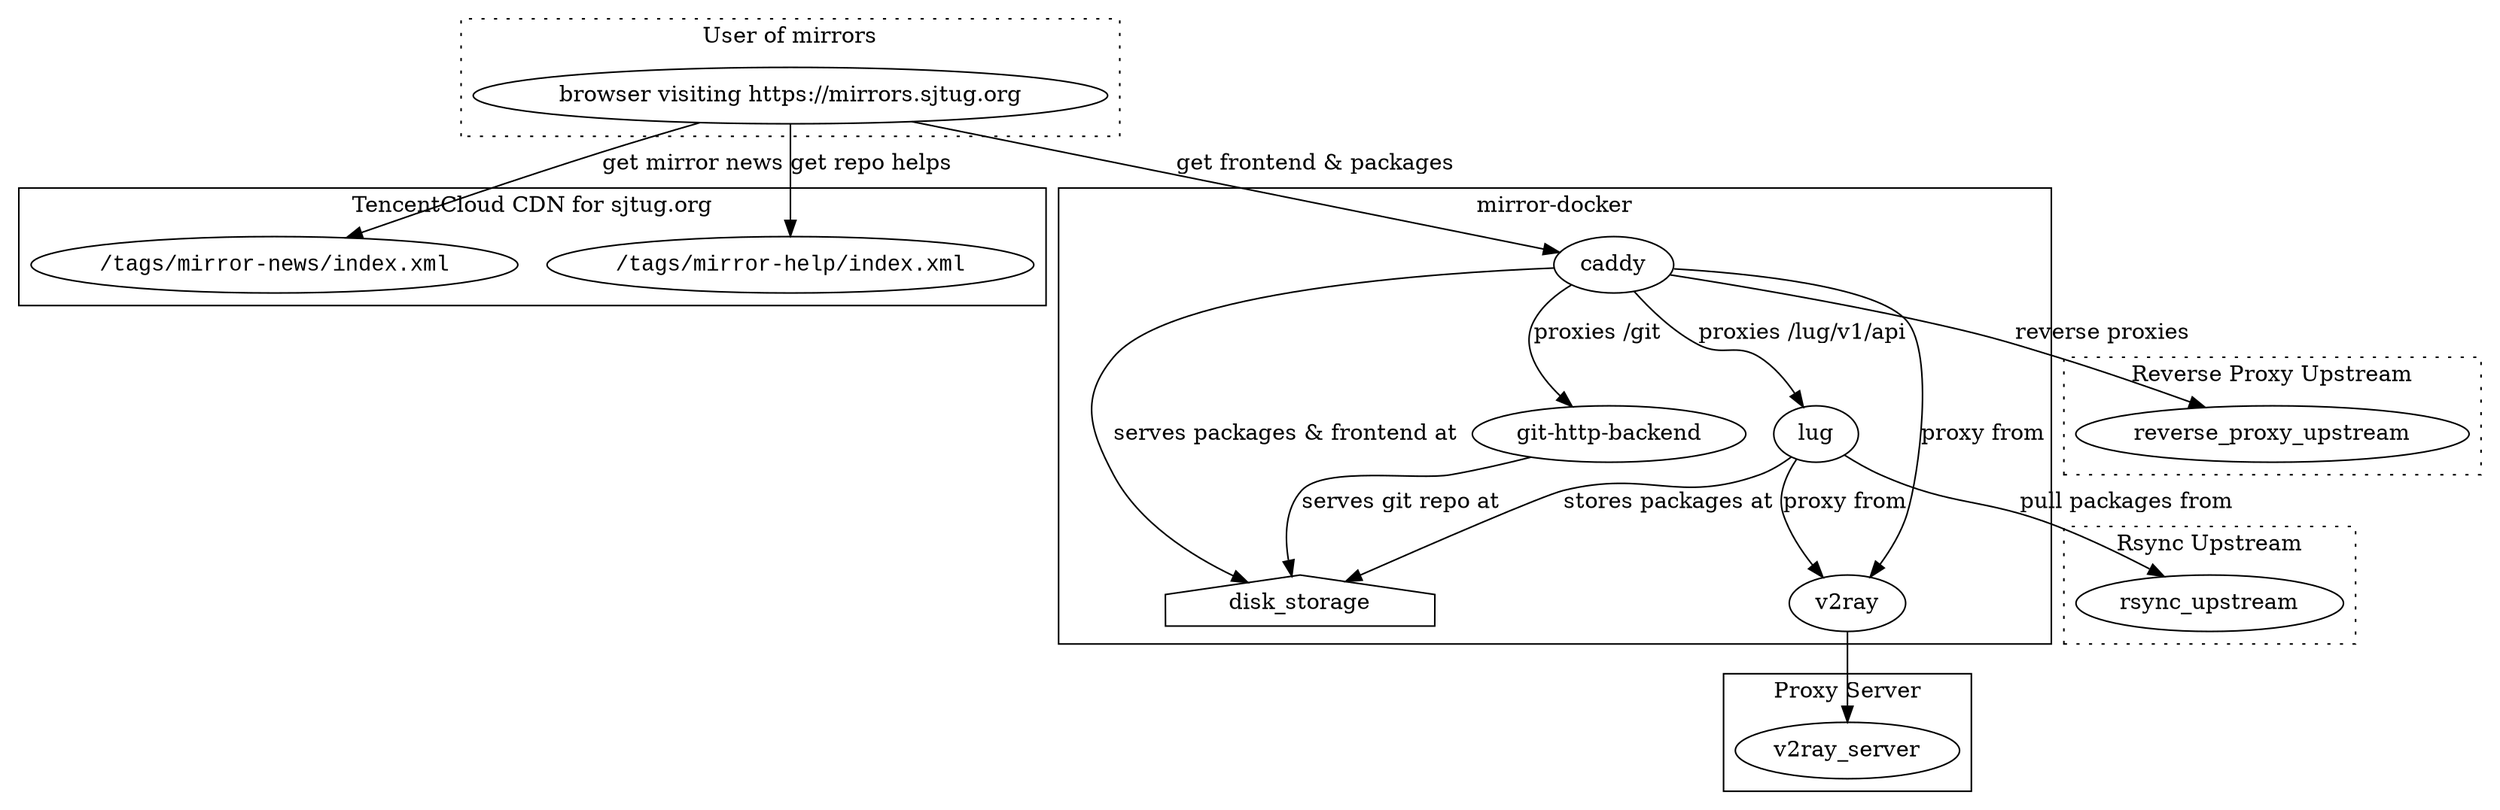 digraph {
    compound=true;
    concentrate=true;
    subgraph clusterProxyServer {
        label="Proxy Server";
        "v2ray_server";
        graph[style=solid];
    }

    subgraph "cluster TencentCloud CDN for sjtug.org" {
        label="TencentCloud CDN for sjtug.org";
        mirror_news [label="/tags/mirror-news/index.xml" fontname="Courier New"];
        mirror_help [label="/tags/mirror-help/index.xml" fontname="Courier New"];
    }

    subgraph clusterReverseProxyUpstream {
        label="Reverse Proxy Upstream";
        style=dotted;
        reverse_proxy_upstream;
    }

    subgraph clusterRsyncUpstream {
        label="Rsync Upstream";
        style=dotted;
        rsync_upstream;
    }

    subgraph clusterMirrorDocker {
        label="mirror-docker";
        lug; caddy; v2ray; "git-http-backend";
        disk_storage [shape=house];
        v2ray -> "v2ray_server";
        lug -> v2ray [label="proxy from"];
        caddy -> v2ray [label="proxy from"];
        lug -> disk_storage [label="stores packages at"];
        lug -> rsync_upstream [label="pull packages from"];
        caddy -> disk_storage [label="serves packages & frontend at"];
        caddy -> reverse_proxy_upstream [label="reverse proxies"];
        caddy -> lug [label="proxies /lug/v1/api"];
	caddy -> "git-http-backend" [label="proxies /git"];
	"git-http-backend" -> disk_storage [label="serves git repo at"];
        graph[style=solid];
    }

    subgraph clusterMirrorUser {
        label="User of mirrors";
        style=dotted;
        browser[label="browser visiting https://mirrors.sjtug.org"];
        browser -> caddy [label="get frontend & packages"];
        browser -> mirror_news [label="get mirror news"];
        browser -> mirror_help [label="get repo helps"];
    }
}
